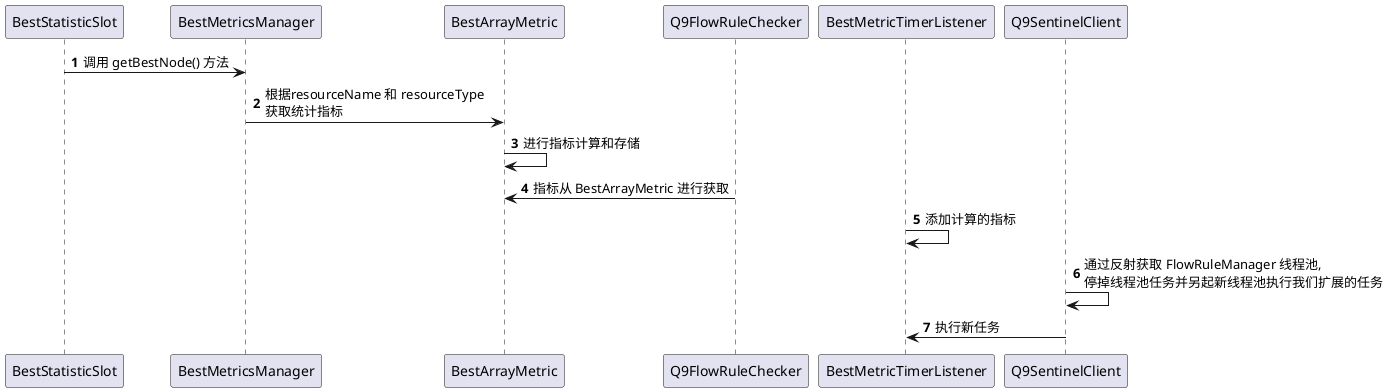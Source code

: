 @startuml

autonumber


BestStatisticSlot -> BestMetricsManager : 调用 getBestNode() 方法

BestMetricsManager -> BestArrayMetric : 根据resourceName 和 resourceType \n获取统计指标

BestArrayMetric -> BestArrayMetric : 进行指标计算和存储

Q9FlowRuleChecker -> BestArrayMetric : 指标从 BestArrayMetric 进行获取

BestMetricTimerListener -> BestMetricTimerListener : 添加计算的指标

Q9SentinelClient -> Q9SentinelClient : 通过反射获取 FlowRuleManager 线程池,\n停掉线程池任务并另起新线程池执行我们扩展的任务

Q9SentinelClient -> BestMetricTimerListener : 执行新任务



@enduml
